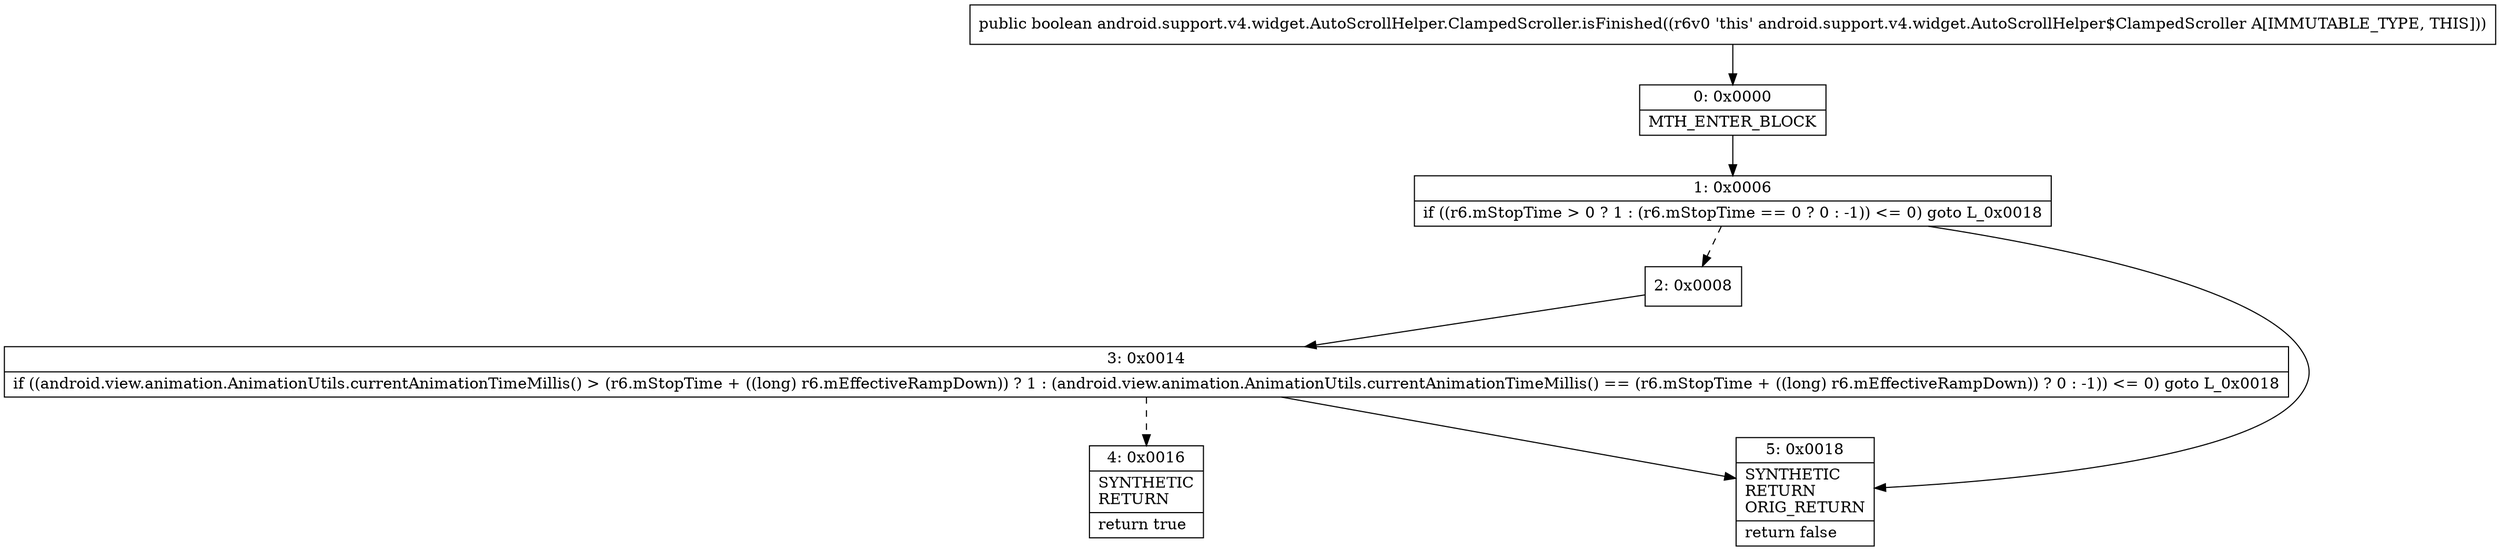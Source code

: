 digraph "CFG forandroid.support.v4.widget.AutoScrollHelper.ClampedScroller.isFinished()Z" {
Node_0 [shape=record,label="{0\:\ 0x0000|MTH_ENTER_BLOCK\l}"];
Node_1 [shape=record,label="{1\:\ 0x0006|if ((r6.mStopTime \> 0 ? 1 : (r6.mStopTime == 0 ? 0 : \-1)) \<= 0) goto L_0x0018\l}"];
Node_2 [shape=record,label="{2\:\ 0x0008}"];
Node_3 [shape=record,label="{3\:\ 0x0014|if ((android.view.animation.AnimationUtils.currentAnimationTimeMillis() \> (r6.mStopTime + ((long) r6.mEffectiveRampDown)) ? 1 : (android.view.animation.AnimationUtils.currentAnimationTimeMillis() == (r6.mStopTime + ((long) r6.mEffectiveRampDown)) ? 0 : \-1)) \<= 0) goto L_0x0018\l}"];
Node_4 [shape=record,label="{4\:\ 0x0016|SYNTHETIC\lRETURN\l|return true\l}"];
Node_5 [shape=record,label="{5\:\ 0x0018|SYNTHETIC\lRETURN\lORIG_RETURN\l|return false\l}"];
MethodNode[shape=record,label="{public boolean android.support.v4.widget.AutoScrollHelper.ClampedScroller.isFinished((r6v0 'this' android.support.v4.widget.AutoScrollHelper$ClampedScroller A[IMMUTABLE_TYPE, THIS])) }"];
MethodNode -> Node_0;
Node_0 -> Node_1;
Node_1 -> Node_2[style=dashed];
Node_1 -> Node_5;
Node_2 -> Node_3;
Node_3 -> Node_4[style=dashed];
Node_3 -> Node_5;
}

